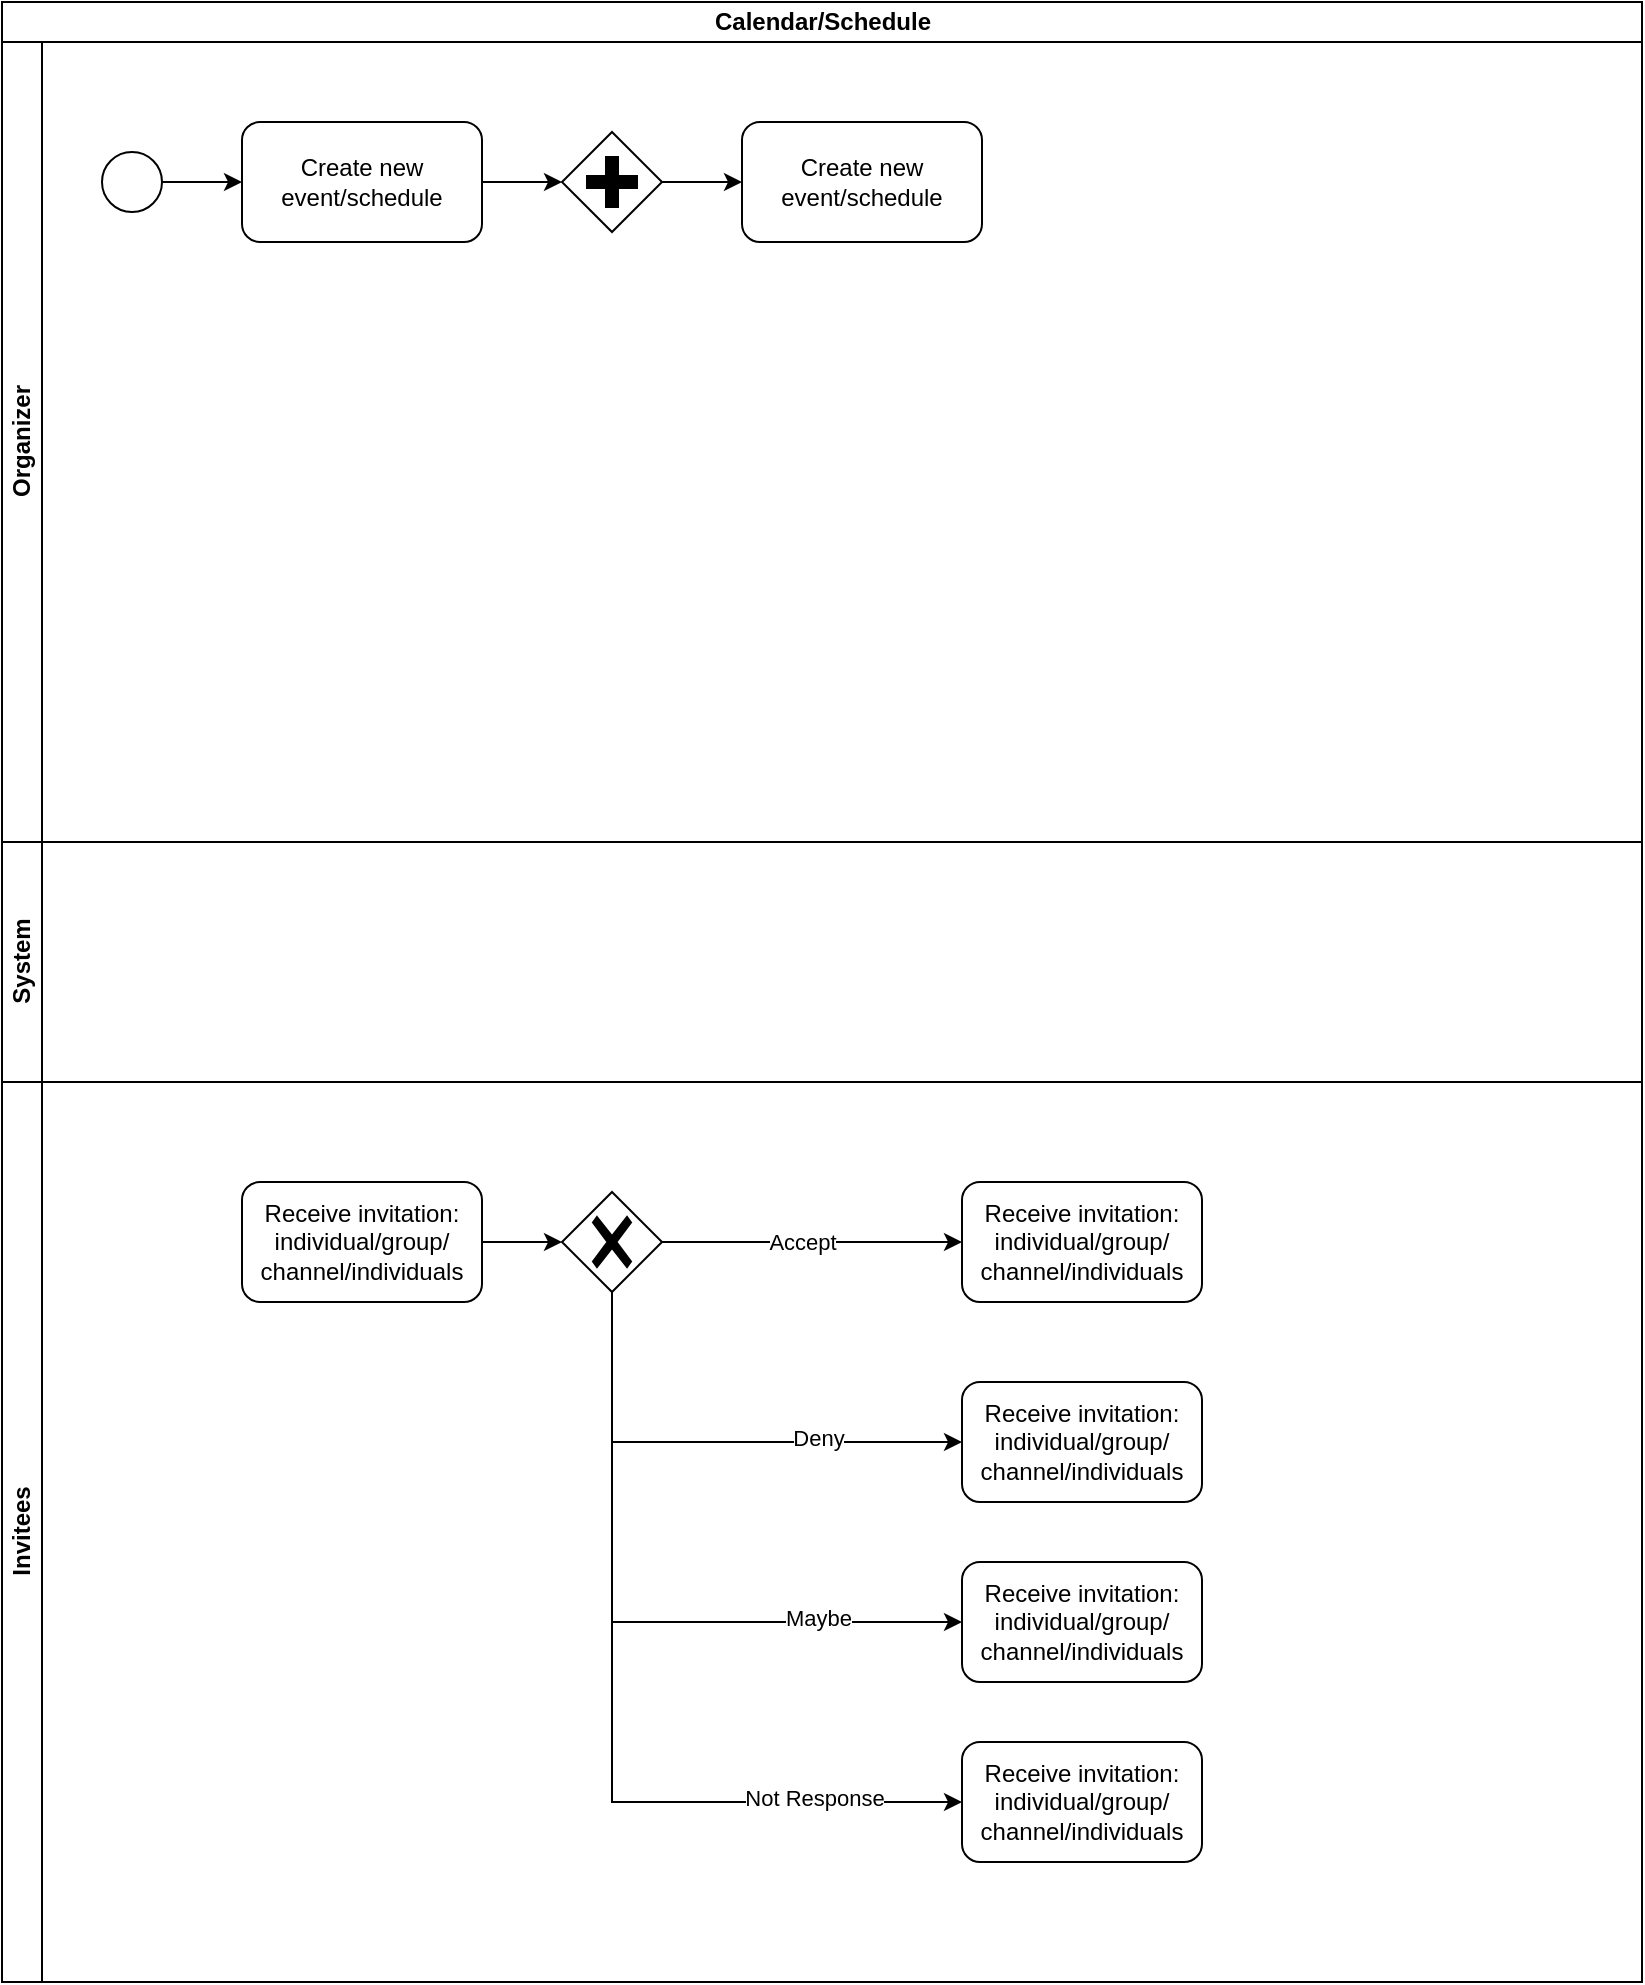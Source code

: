<mxfile version="16.1.2" type="github">
  <diagram id="prtHgNgQTEPvFCAcTncT" name="Page-1">
    <mxGraphModel dx="4272" dy="1925" grid="1" gridSize="10" guides="1" tooltips="1" connect="1" arrows="1" fold="1" page="1" pageScale="1" pageWidth="827" pageHeight="1169" math="0" shadow="0">
      <root>
        <mxCell id="0" />
        <mxCell id="1" parent="0" />
        <mxCell id="Qm_iaEk9l_Cz0abTHxug-14" value="Calendar/Schedule" style="swimlane;html=1;childLayout=stackLayout;resizeParent=1;resizeParentMax=0;horizontal=1;startSize=20;horizontalStack=0;" vertex="1" parent="1">
          <mxGeometry x="-760" y="50" width="820" height="990" as="geometry" />
        </mxCell>
        <mxCell id="Qm_iaEk9l_Cz0abTHxug-15" value="Organizer" style="swimlane;html=1;startSize=20;horizontal=0;" vertex="1" parent="Qm_iaEk9l_Cz0abTHxug-14">
          <mxGeometry y="20" width="820" height="400" as="geometry" />
        </mxCell>
        <mxCell id="Qm_iaEk9l_Cz0abTHxug-1" value="" style="ellipse;whiteSpace=wrap;html=1;aspect=fixed;" vertex="1" parent="Qm_iaEk9l_Cz0abTHxug-15">
          <mxGeometry x="50" y="55" width="30" height="30" as="geometry" />
        </mxCell>
        <mxCell id="Qm_iaEk9l_Cz0abTHxug-42" style="edgeStyle=orthogonalEdgeStyle;rounded=0;orthogonalLoop=1;jettySize=auto;html=1;exitX=1;exitY=0.5;exitDx=0;exitDy=0;entryX=0;entryY=0.5;entryDx=0;entryDy=0;entryPerimeter=0;" edge="1" parent="Qm_iaEk9l_Cz0abTHxug-15" source="Qm_iaEk9l_Cz0abTHxug-2" target="Qm_iaEk9l_Cz0abTHxug-40">
          <mxGeometry relative="1" as="geometry" />
        </mxCell>
        <mxCell id="Qm_iaEk9l_Cz0abTHxug-2" value="Create new event/schedule" style="rounded=1;whiteSpace=wrap;html=1;" vertex="1" parent="Qm_iaEk9l_Cz0abTHxug-15">
          <mxGeometry x="120" y="40" width="120" height="60" as="geometry" />
        </mxCell>
        <mxCell id="Qm_iaEk9l_Cz0abTHxug-3" style="edgeStyle=orthogonalEdgeStyle;rounded=0;orthogonalLoop=1;jettySize=auto;html=1;exitX=1;exitY=0.5;exitDx=0;exitDy=0;entryX=0;entryY=0.5;entryDx=0;entryDy=0;" edge="1" parent="Qm_iaEk9l_Cz0abTHxug-15" source="Qm_iaEk9l_Cz0abTHxug-1" target="Qm_iaEk9l_Cz0abTHxug-2">
          <mxGeometry relative="1" as="geometry" />
        </mxCell>
        <mxCell id="Qm_iaEk9l_Cz0abTHxug-43" style="edgeStyle=orthogonalEdgeStyle;rounded=0;orthogonalLoop=1;jettySize=auto;html=1;exitX=1;exitY=0.5;exitDx=0;exitDy=0;exitPerimeter=0;" edge="1" parent="Qm_iaEk9l_Cz0abTHxug-15" source="Qm_iaEk9l_Cz0abTHxug-40" target="Qm_iaEk9l_Cz0abTHxug-41">
          <mxGeometry relative="1" as="geometry" />
        </mxCell>
        <mxCell id="Qm_iaEk9l_Cz0abTHxug-40" value="" style="points=[[0.25,0.25,0],[0.5,0,0],[0.75,0.25,0],[1,0.5,0],[0.75,0.75,0],[0.5,1,0],[0.25,0.75,0],[0,0.5,0]];shape=mxgraph.bpmn.gateway2;html=1;verticalLabelPosition=bottom;labelBackgroundColor=#ffffff;verticalAlign=top;align=center;perimeter=rhombusPerimeter;outlineConnect=0;outline=none;symbol=none;gwType=parallel;" vertex="1" parent="Qm_iaEk9l_Cz0abTHxug-15">
          <mxGeometry x="280" y="45" width="50" height="50" as="geometry" />
        </mxCell>
        <mxCell id="Qm_iaEk9l_Cz0abTHxug-41" value="Create new event/schedule" style="rounded=1;whiteSpace=wrap;html=1;" vertex="1" parent="Qm_iaEk9l_Cz0abTHxug-15">
          <mxGeometry x="370" y="40" width="120" height="60" as="geometry" />
        </mxCell>
        <mxCell id="Qm_iaEk9l_Cz0abTHxug-16" value="System" style="swimlane;html=1;startSize=20;horizontal=0;" vertex="1" parent="Qm_iaEk9l_Cz0abTHxug-14">
          <mxGeometry y="420" width="820" height="120" as="geometry" />
        </mxCell>
        <mxCell id="Qm_iaEk9l_Cz0abTHxug-17" value="Invitees" style="swimlane;html=1;startSize=20;horizontal=0;" vertex="1" parent="Qm_iaEk9l_Cz0abTHxug-14">
          <mxGeometry y="540" width="820" height="450" as="geometry" />
        </mxCell>
        <mxCell id="Qm_iaEk9l_Cz0abTHxug-25" style="edgeStyle=orthogonalEdgeStyle;rounded=0;orthogonalLoop=1;jettySize=auto;html=1;exitX=1;exitY=0.5;exitDx=0;exitDy=0;entryX=0;entryY=0.5;entryDx=0;entryDy=0;entryPerimeter=0;" edge="1" parent="Qm_iaEk9l_Cz0abTHxug-17" source="Qm_iaEk9l_Cz0abTHxug-22" target="Qm_iaEk9l_Cz0abTHxug-24">
          <mxGeometry relative="1" as="geometry" />
        </mxCell>
        <mxCell id="Qm_iaEk9l_Cz0abTHxug-22" value="Receive invitation: individual/group/&lt;br&gt;channel/individuals" style="rounded=1;whiteSpace=wrap;html=1;" vertex="1" parent="Qm_iaEk9l_Cz0abTHxug-17">
          <mxGeometry x="120" y="50" width="120" height="60" as="geometry" />
        </mxCell>
        <mxCell id="Qm_iaEk9l_Cz0abTHxug-27" style="edgeStyle=orthogonalEdgeStyle;rounded=0;orthogonalLoop=1;jettySize=auto;html=1;exitX=1;exitY=0.5;exitDx=0;exitDy=0;exitPerimeter=0;entryX=0;entryY=0.5;entryDx=0;entryDy=0;" edge="1" parent="Qm_iaEk9l_Cz0abTHxug-17" source="Qm_iaEk9l_Cz0abTHxug-24" target="Qm_iaEk9l_Cz0abTHxug-26">
          <mxGeometry relative="1" as="geometry" />
        </mxCell>
        <mxCell id="Qm_iaEk9l_Cz0abTHxug-34" value="Accept" style="edgeLabel;html=1;align=center;verticalAlign=middle;resizable=0;points=[];" vertex="1" connectable="0" parent="Qm_iaEk9l_Cz0abTHxug-27">
          <mxGeometry x="-0.066" relative="1" as="geometry">
            <mxPoint as="offset" />
          </mxGeometry>
        </mxCell>
        <mxCell id="Qm_iaEk9l_Cz0abTHxug-29" style="edgeStyle=orthogonalEdgeStyle;rounded=0;orthogonalLoop=1;jettySize=auto;html=1;exitX=0.5;exitY=1;exitDx=0;exitDy=0;exitPerimeter=0;entryX=0;entryY=0.5;entryDx=0;entryDy=0;" edge="1" parent="Qm_iaEk9l_Cz0abTHxug-17" source="Qm_iaEk9l_Cz0abTHxug-24" target="Qm_iaEk9l_Cz0abTHxug-28">
          <mxGeometry relative="1" as="geometry" />
        </mxCell>
        <mxCell id="Qm_iaEk9l_Cz0abTHxug-35" value="Deny" style="edgeLabel;html=1;align=center;verticalAlign=middle;resizable=0;points=[];" vertex="1" connectable="0" parent="Qm_iaEk9l_Cz0abTHxug-29">
          <mxGeometry x="0.421" y="2" relative="1" as="geometry">
            <mxPoint as="offset" />
          </mxGeometry>
        </mxCell>
        <mxCell id="Qm_iaEk9l_Cz0abTHxug-31" style="edgeStyle=orthogonalEdgeStyle;rounded=0;orthogonalLoop=1;jettySize=auto;html=1;exitX=0.5;exitY=1;exitDx=0;exitDy=0;exitPerimeter=0;entryX=0;entryY=0.5;entryDx=0;entryDy=0;" edge="1" parent="Qm_iaEk9l_Cz0abTHxug-17" source="Qm_iaEk9l_Cz0abTHxug-24" target="Qm_iaEk9l_Cz0abTHxug-30">
          <mxGeometry relative="1" as="geometry" />
        </mxCell>
        <mxCell id="Qm_iaEk9l_Cz0abTHxug-36" value="Maybe" style="edgeLabel;html=1;align=center;verticalAlign=middle;resizable=0;points=[];" vertex="1" connectable="0" parent="Qm_iaEk9l_Cz0abTHxug-31">
          <mxGeometry x="0.575" y="2" relative="1" as="geometry">
            <mxPoint as="offset" />
          </mxGeometry>
        </mxCell>
        <mxCell id="Qm_iaEk9l_Cz0abTHxug-33" style="edgeStyle=orthogonalEdgeStyle;rounded=0;orthogonalLoop=1;jettySize=auto;html=1;exitX=0.5;exitY=1;exitDx=0;exitDy=0;exitPerimeter=0;entryX=0;entryY=0.5;entryDx=0;entryDy=0;" edge="1" parent="Qm_iaEk9l_Cz0abTHxug-17" source="Qm_iaEk9l_Cz0abTHxug-24" target="Qm_iaEk9l_Cz0abTHxug-32">
          <mxGeometry relative="1" as="geometry" />
        </mxCell>
        <mxCell id="Qm_iaEk9l_Cz0abTHxug-37" value="Not Response" style="edgeLabel;html=1;align=center;verticalAlign=middle;resizable=0;points=[];" vertex="1" connectable="0" parent="Qm_iaEk9l_Cz0abTHxug-33">
          <mxGeometry x="0.655" y="2" relative="1" as="geometry">
            <mxPoint as="offset" />
          </mxGeometry>
        </mxCell>
        <mxCell id="Qm_iaEk9l_Cz0abTHxug-24" value="" style="points=[[0.25,0.25,0],[0.5,0,0],[0.75,0.25,0],[1,0.5,0],[0.75,0.75,0],[0.5,1,0],[0.25,0.75,0],[0,0.5,0]];shape=mxgraph.bpmn.gateway2;html=1;verticalLabelPosition=bottom;labelBackgroundColor=#ffffff;verticalAlign=top;align=center;perimeter=rhombusPerimeter;outlineConnect=0;outline=none;symbol=none;gwType=exclusive;" vertex="1" parent="Qm_iaEk9l_Cz0abTHxug-17">
          <mxGeometry x="280" y="55" width="50" height="50" as="geometry" />
        </mxCell>
        <mxCell id="Qm_iaEk9l_Cz0abTHxug-26" value="Receive invitation: individual/group/&lt;br&gt;channel/individuals" style="rounded=1;whiteSpace=wrap;html=1;" vertex="1" parent="Qm_iaEk9l_Cz0abTHxug-17">
          <mxGeometry x="480" y="50" width="120" height="60" as="geometry" />
        </mxCell>
        <mxCell id="Qm_iaEk9l_Cz0abTHxug-28" value="Receive invitation: individual/group/&lt;br&gt;channel/individuals" style="rounded=1;whiteSpace=wrap;html=1;" vertex="1" parent="Qm_iaEk9l_Cz0abTHxug-17">
          <mxGeometry x="480" y="150" width="120" height="60" as="geometry" />
        </mxCell>
        <mxCell id="Qm_iaEk9l_Cz0abTHxug-30" value="Receive invitation: individual/group/&lt;br&gt;channel/individuals" style="rounded=1;whiteSpace=wrap;html=1;" vertex="1" parent="Qm_iaEk9l_Cz0abTHxug-17">
          <mxGeometry x="480" y="240" width="120" height="60" as="geometry" />
        </mxCell>
        <mxCell id="Qm_iaEk9l_Cz0abTHxug-32" value="Receive invitation: individual/group/&lt;br&gt;channel/individuals" style="rounded=1;whiteSpace=wrap;html=1;" vertex="1" parent="Qm_iaEk9l_Cz0abTHxug-17">
          <mxGeometry x="480" y="330" width="120" height="60" as="geometry" />
        </mxCell>
      </root>
    </mxGraphModel>
  </diagram>
</mxfile>
